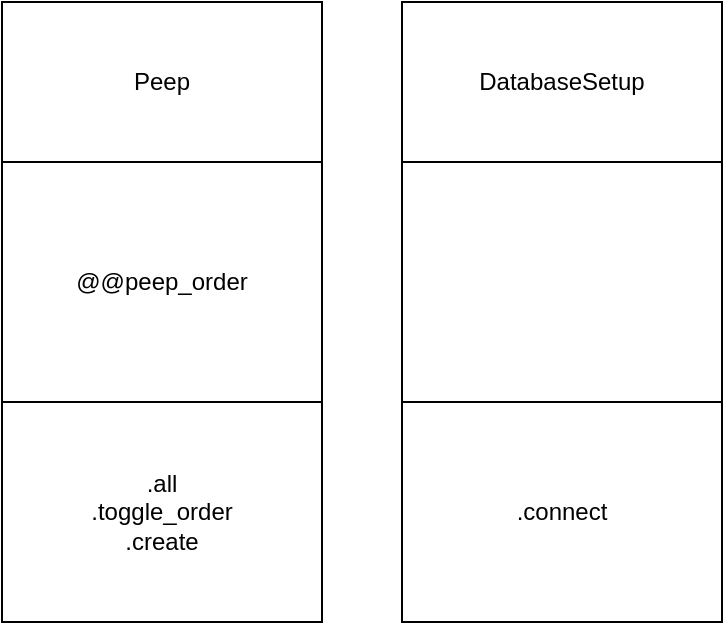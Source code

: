 <mxfile>
    <diagram id="0MUCyMFtXUddbQj1xi4r" name="Page-1">
        <mxGraphModel dx="0" dy="465" grid="1" gridSize="10" guides="1" tooltips="1" connect="1" arrows="1" fold="1" page="1" pageScale="1" pageWidth="827" pageHeight="1169" math="0" shadow="0">
            <root>
                <mxCell id="0"/>
                <mxCell id="1" parent="0"/>
                <mxCell id="2" value="Peep" style="rounded=0;whiteSpace=wrap;html=1;" vertex="1" parent="1">
                    <mxGeometry x="160" y="600" width="160" height="80" as="geometry"/>
                </mxCell>
                <mxCell id="3" value="@@peep_order&lt;br&gt;" style="rounded=0;whiteSpace=wrap;html=1;" vertex="1" parent="1">
                    <mxGeometry x="160" y="680" width="160" height="120" as="geometry"/>
                </mxCell>
                <mxCell id="6" value=".all&lt;br&gt;.toggle_order&lt;br&gt;.create" style="rounded=0;whiteSpace=wrap;html=1;" vertex="1" parent="1">
                    <mxGeometry x="160" y="800" width="160" height="110" as="geometry"/>
                </mxCell>
                <mxCell id="7" value="DatabaseSetup" style="rounded=0;whiteSpace=wrap;html=1;" vertex="1" parent="1">
                    <mxGeometry x="360" y="600" width="160" height="80" as="geometry"/>
                </mxCell>
                <mxCell id="8" value="" style="rounded=0;whiteSpace=wrap;html=1;" vertex="1" parent="1">
                    <mxGeometry x="360" y="680" width="160" height="120" as="geometry"/>
                </mxCell>
                <mxCell id="9" value=".connect&lt;br&gt;" style="rounded=0;whiteSpace=wrap;html=1;" vertex="1" parent="1">
                    <mxGeometry x="360" y="800" width="160" height="110" as="geometry"/>
                </mxCell>
            </root>
        </mxGraphModel>
    </diagram>
</mxfile>